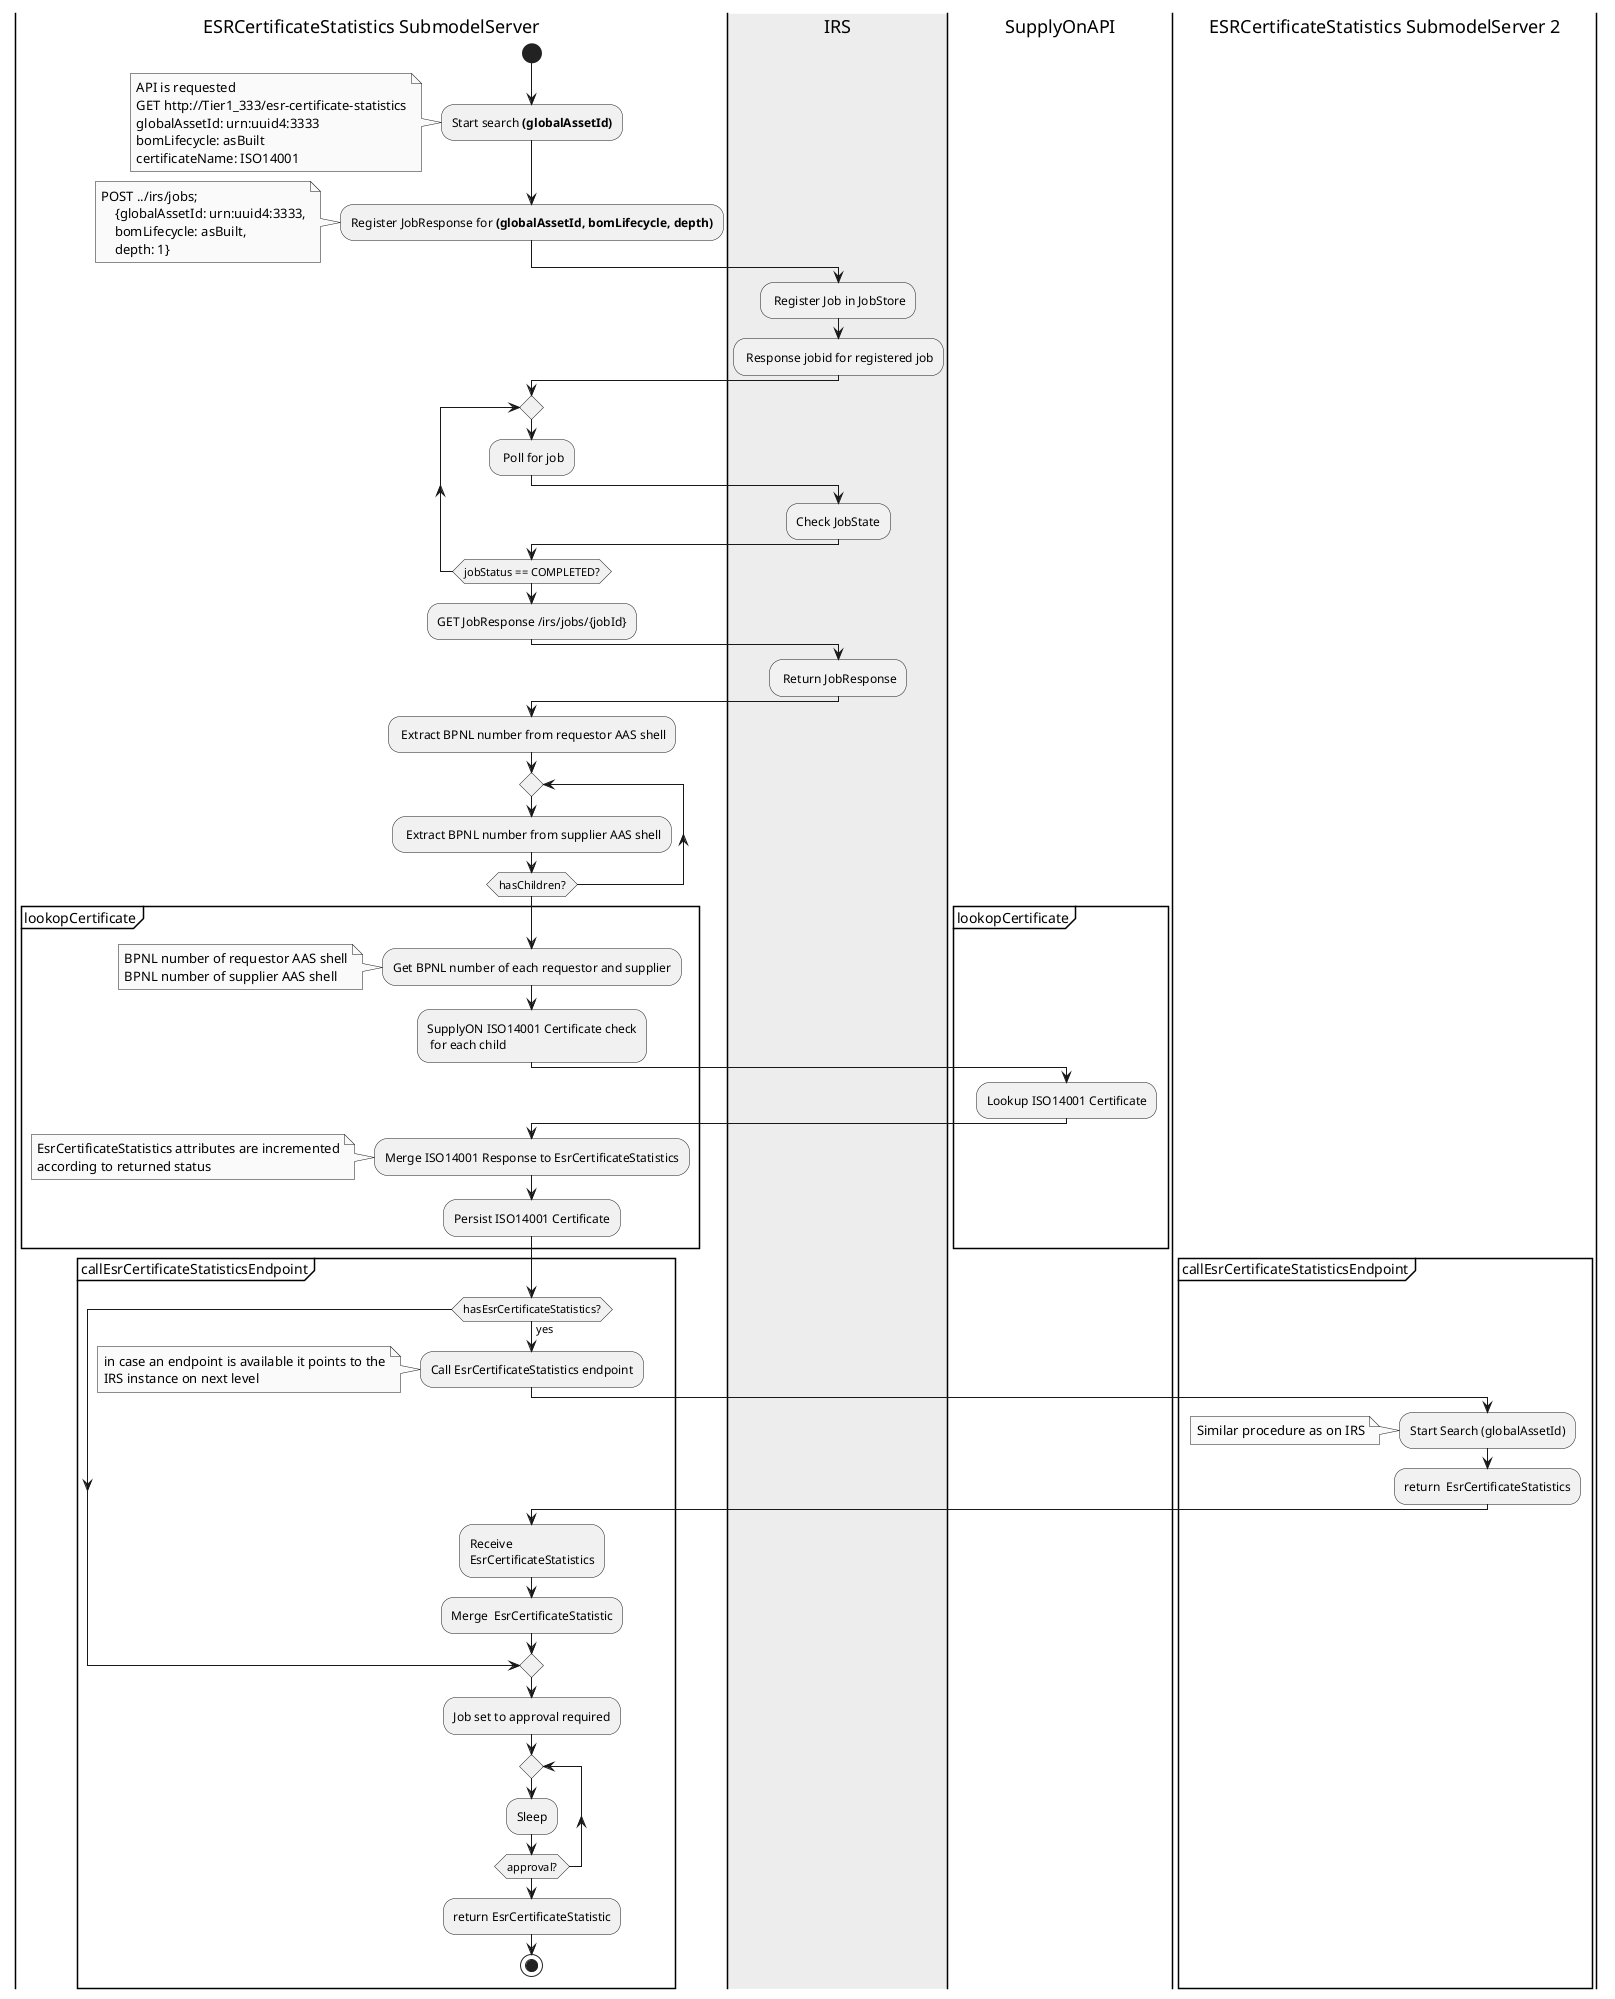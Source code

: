 @startuml
skinparam monochrome true
skinparam shadowing false


|ESRCertificateStatistics SubmodelServer|
start
:Start search **(globalAssetId)**;
note
    API is requested
    GET http://Tier1_333/esr-certificate-statistics
    globalAssetId: urn:uuid4:3333
    bomLifecycle: asBuilt
    certificateName: ISO14001
end note
:Register JobResponse for **(globalAssetId, bomLifecycle, depth)**;
note
    POST ../irs/jobs;
        {globalAssetId: urn:uuid4:3333,
        bomLifecycle: asBuilt,
        depth: 1}
end note
|#AntiqueWhite|IRS|
: Register Job in JobStore;
: Response jobid for registered job;
|ESRCertificateStatistics SubmodelServer|

repeat
    : Poll for job;
|IRS|
:Check JobState;
|ESRCertificateStatistics SubmodelServer|
repeat while (jobStatus == COMPLETED?)
:GET JobResponse /irs/jobs/{jobId};

|IRS|
: Return JobResponse;
|ESRCertificateStatistics SubmodelServer|
: Extract BPNL number from requestor AAS shell;
repeat
: Extract BPNL number from supplier AAS shell;
repeat while (hasChildren?)

partition lookopCertificate {
:Get BPNL number of each requestor and supplier;
note
    BPNL number of requestor AAS shell
    BPNL number of supplier AAS shell
end note
:SupplyON ISO14001 Certificate check
 for each child;
|SupplyOnAPI|
:Lookup ISO14001 Certificate;


|ESRCertificateStatistics SubmodelServer|
:Merge ISO14001 Response to EsrCertificateStatistics;
note
    EsrCertificateStatistics attributes are incremented
    according to returned status
end note
:Persist ISO14001 Certificate;
}

partition callEsrCertificateStatisticsEndpoint {
if(hasEsrCertificateStatistics?) then (yes)
:Call EsrCertificateStatistics endpoint;
note
    in case an endpoint is available it points to the
    IRS instance on next level
end note



|ESRCertificateStatistics SubmodelServer 2|
:Start Search (globalAssetId);
note
 Similar procedure as on IRS
end note
:return  EsrCertificateStatistics;
|ESRCertificateStatistics SubmodelServer|
:Receive
EsrCertificateStatistics;
:Merge  EsrCertificateStatistic;
endif;
|ESRCertificateStatistics SubmodelServer|
:Job set to approval required;
repeat
:Sleep;
repeat while (approval?)

:return EsrCertificateStatistic;

stop

@enduml